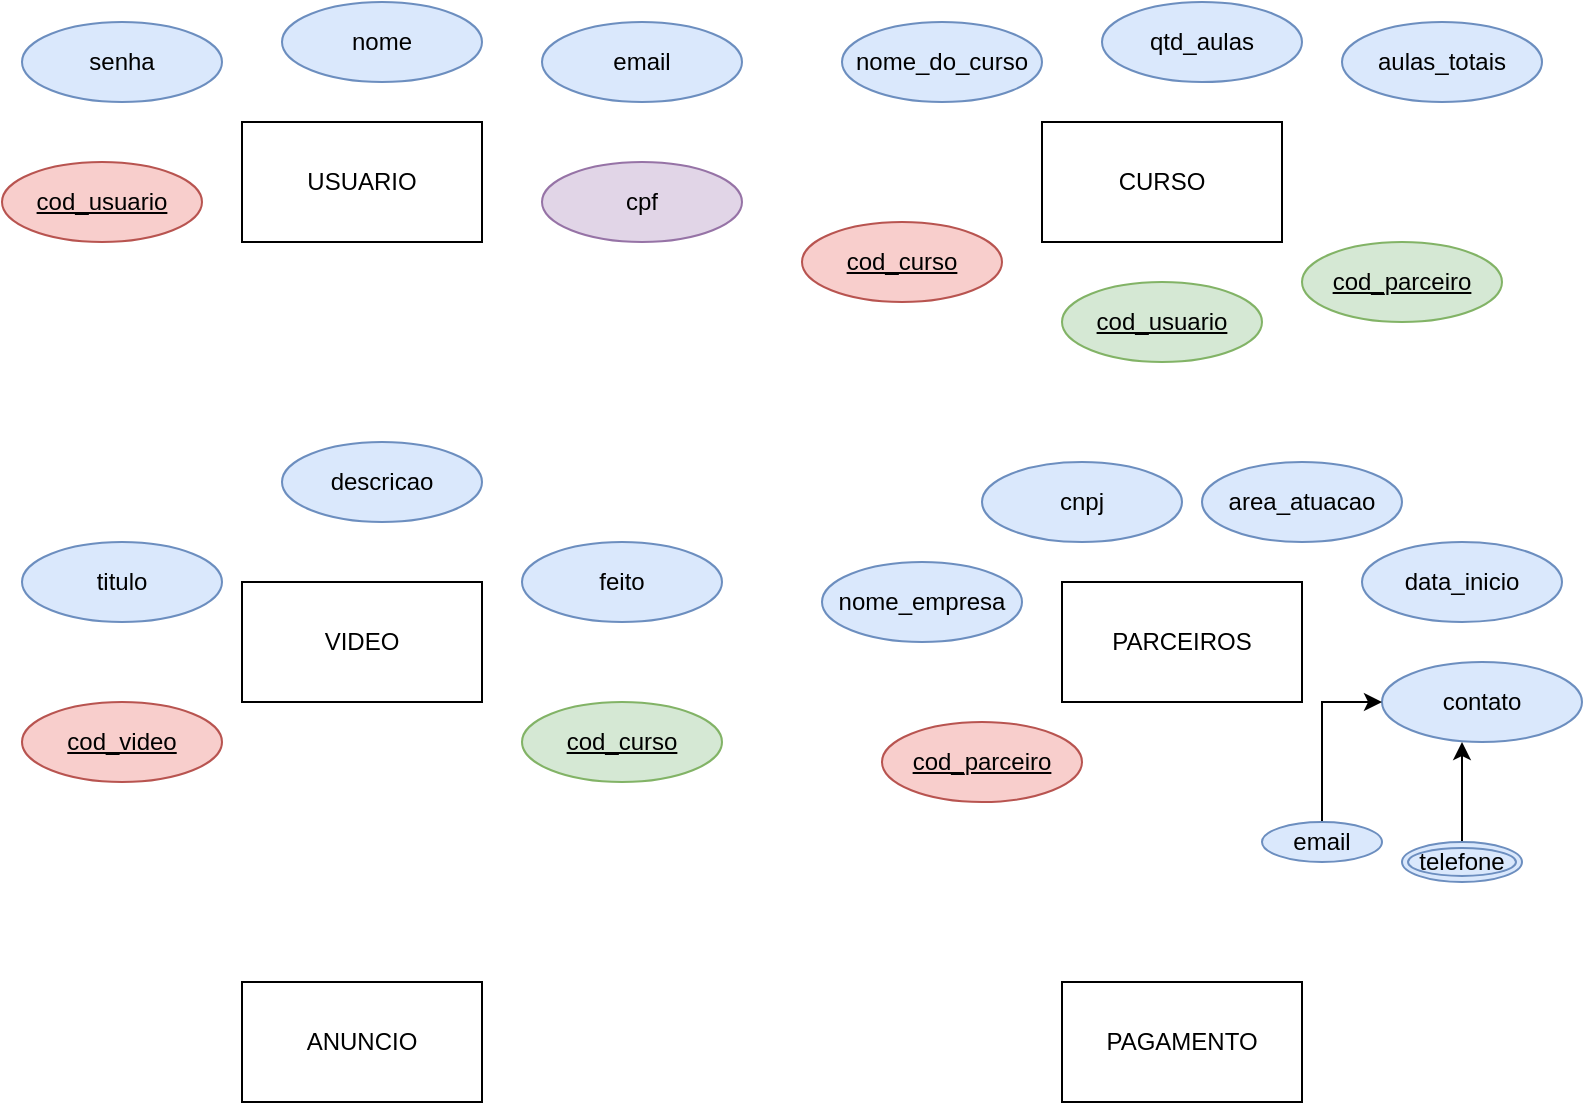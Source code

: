 <mxfile version="15.5.6" type="github">
  <diagram id="ih6JafG6nzKx1Rxnsl3B" name="Page-1">
    <mxGraphModel dx="1021" dy="529" grid="1" gridSize="10" guides="1" tooltips="1" connect="1" arrows="1" fold="1" page="1" pageScale="1" pageWidth="827" pageHeight="1169" math="0" shadow="0">
      <root>
        <mxCell id="0" />
        <mxCell id="1" parent="0" />
        <mxCell id="wT4xa7yVc8Btj3I7OYdM-1" value="USUARIO" style="rounded=0;whiteSpace=wrap;html=1;" vertex="1" parent="1">
          <mxGeometry x="140" y="110" width="120" height="60" as="geometry" />
        </mxCell>
        <mxCell id="wT4xa7yVc8Btj3I7OYdM-3" value="cod_usuario" style="ellipse;whiteSpace=wrap;html=1;align=center;fontStyle=4;fillColor=#f8cecc;strokeColor=#b85450;" vertex="1" parent="1">
          <mxGeometry x="20" y="130" width="100" height="40" as="geometry" />
        </mxCell>
        <mxCell id="wT4xa7yVc8Btj3I7OYdM-4" value="email" style="ellipse;whiteSpace=wrap;html=1;align=center;fillColor=#dae8fc;strokeColor=#6c8ebf;" vertex="1" parent="1">
          <mxGeometry x="290" y="60" width="100" height="40" as="geometry" />
        </mxCell>
        <mxCell id="wT4xa7yVc8Btj3I7OYdM-5" value="nome" style="ellipse;whiteSpace=wrap;html=1;align=center;fillColor=#dae8fc;strokeColor=#6c8ebf;" vertex="1" parent="1">
          <mxGeometry x="160" y="50" width="100" height="40" as="geometry" />
        </mxCell>
        <mxCell id="wT4xa7yVc8Btj3I7OYdM-6" value="cpf" style="ellipse;whiteSpace=wrap;html=1;align=center;fillColor=#e1d5e7;strokeColor=#9673a6;" vertex="1" parent="1">
          <mxGeometry x="290" y="130" width="100" height="40" as="geometry" />
        </mxCell>
        <mxCell id="wT4xa7yVc8Btj3I7OYdM-7" value="senha" style="ellipse;whiteSpace=wrap;html=1;align=center;fillColor=#dae8fc;strokeColor=#6c8ebf;" vertex="1" parent="1">
          <mxGeometry x="30" y="60" width="100" height="40" as="geometry" />
        </mxCell>
        <mxCell id="wT4xa7yVc8Btj3I7OYdM-9" value="CURSO" style="rounded=0;whiteSpace=wrap;html=1;" vertex="1" parent="1">
          <mxGeometry x="540" y="110" width="120" height="60" as="geometry" />
        </mxCell>
        <mxCell id="wT4xa7yVc8Btj3I7OYdM-10" value="cod_curso" style="ellipse;whiteSpace=wrap;html=1;align=center;fontStyle=4;fillColor=#f8cecc;strokeColor=#b85450;" vertex="1" parent="1">
          <mxGeometry x="420" y="160" width="100" height="40" as="geometry" />
        </mxCell>
        <mxCell id="wT4xa7yVc8Btj3I7OYdM-11" value="cod_usuario" style="ellipse;whiteSpace=wrap;html=1;align=center;fontStyle=4;fillColor=#d5e8d4;strokeColor=#82b366;" vertex="1" parent="1">
          <mxGeometry x="550" y="190" width="100" height="40" as="geometry" />
        </mxCell>
        <mxCell id="wT4xa7yVc8Btj3I7OYdM-12" value="qtd_aulas" style="ellipse;whiteSpace=wrap;html=1;align=center;fillColor=#dae8fc;strokeColor=#6c8ebf;" vertex="1" parent="1">
          <mxGeometry x="570" y="50" width="100" height="40" as="geometry" />
        </mxCell>
        <mxCell id="wT4xa7yVc8Btj3I7OYdM-16" value="&lt;span&gt;aulas_totais&lt;/span&gt;" style="ellipse;whiteSpace=wrap;html=1;align=center;fillColor=#dae8fc;strokeColor=#6c8ebf;" vertex="1" parent="1">
          <mxGeometry x="690" y="60" width="100" height="40" as="geometry" />
        </mxCell>
        <mxCell id="wT4xa7yVc8Btj3I7OYdM-17" value="VIDEO" style="rounded=0;whiteSpace=wrap;html=1;" vertex="1" parent="1">
          <mxGeometry x="140" y="340" width="120" height="60" as="geometry" />
        </mxCell>
        <mxCell id="wT4xa7yVc8Btj3I7OYdM-18" value="cod_video" style="ellipse;whiteSpace=wrap;html=1;align=center;fontStyle=4;fillColor=#f8cecc;strokeColor=#b85450;" vertex="1" parent="1">
          <mxGeometry x="30" y="400" width="100" height="40" as="geometry" />
        </mxCell>
        <mxCell id="wT4xa7yVc8Btj3I7OYdM-19" value="titulo" style="ellipse;whiteSpace=wrap;html=1;align=center;fillColor=#dae8fc;strokeColor=#6c8ebf;" vertex="1" parent="1">
          <mxGeometry x="30" y="320" width="100" height="40" as="geometry" />
        </mxCell>
        <mxCell id="wT4xa7yVc8Btj3I7OYdM-20" value="descricao" style="ellipse;whiteSpace=wrap;html=1;align=center;fillColor=#dae8fc;strokeColor=#6c8ebf;" vertex="1" parent="1">
          <mxGeometry x="160" y="270" width="100" height="40" as="geometry" />
        </mxCell>
        <mxCell id="wT4xa7yVc8Btj3I7OYdM-22" value="feito" style="ellipse;whiteSpace=wrap;html=1;align=center;fillColor=#dae8fc;strokeColor=#6c8ebf;" vertex="1" parent="1">
          <mxGeometry x="280" y="320" width="100" height="40" as="geometry" />
        </mxCell>
        <mxCell id="wT4xa7yVc8Btj3I7OYdM-24" value="PARCEIROS" style="rounded=0;whiteSpace=wrap;html=1;" vertex="1" parent="1">
          <mxGeometry x="550" y="340" width="120" height="60" as="geometry" />
        </mxCell>
        <mxCell id="wT4xa7yVc8Btj3I7OYdM-25" value="cod_parceiro" style="ellipse;whiteSpace=wrap;html=1;align=center;fontStyle=4;fillColor=#f8cecc;strokeColor=#b85450;" vertex="1" parent="1">
          <mxGeometry x="460" y="410" width="100" height="40" as="geometry" />
        </mxCell>
        <mxCell id="wT4xa7yVc8Btj3I7OYdM-27" value="cod_parceiro" style="ellipse;whiteSpace=wrap;html=1;align=center;fontStyle=4;fillColor=#d5e8d4;strokeColor=#82b366;" vertex="1" parent="1">
          <mxGeometry x="670" y="170" width="100" height="40" as="geometry" />
        </mxCell>
        <mxCell id="wT4xa7yVc8Btj3I7OYdM-28" value="ANUNCIO" style="rounded=0;whiteSpace=wrap;html=1;" vertex="1" parent="1">
          <mxGeometry x="140" y="540" width="120" height="60" as="geometry" />
        </mxCell>
        <mxCell id="wT4xa7yVc8Btj3I7OYdM-30" value="nome_empresa" style="ellipse;whiteSpace=wrap;html=1;align=center;fillColor=#dae8fc;strokeColor=#6c8ebf;" vertex="1" parent="1">
          <mxGeometry x="430" y="330" width="100" height="40" as="geometry" />
        </mxCell>
        <mxCell id="wT4xa7yVc8Btj3I7OYdM-31" value="cnpj" style="ellipse;whiteSpace=wrap;html=1;align=center;fillColor=#dae8fc;strokeColor=#6c8ebf;" vertex="1" parent="1">
          <mxGeometry x="510" y="280" width="100" height="40" as="geometry" />
        </mxCell>
        <mxCell id="wT4xa7yVc8Btj3I7OYdM-32" value="area_atuacao" style="ellipse;whiteSpace=wrap;html=1;align=center;fillColor=#dae8fc;strokeColor=#6c8ebf;" vertex="1" parent="1">
          <mxGeometry x="620" y="280" width="100" height="40" as="geometry" />
        </mxCell>
        <mxCell id="wT4xa7yVc8Btj3I7OYdM-33" value="nome_do_curso" style="ellipse;whiteSpace=wrap;html=1;align=center;fillColor=#dae8fc;strokeColor=#6c8ebf;" vertex="1" parent="1">
          <mxGeometry x="440" y="60" width="100" height="40" as="geometry" />
        </mxCell>
        <mxCell id="wT4xa7yVc8Btj3I7OYdM-35" value="cod_curso" style="ellipse;whiteSpace=wrap;html=1;align=center;fontStyle=4;fillColor=#d5e8d4;strokeColor=#82b366;" vertex="1" parent="1">
          <mxGeometry x="280" y="400" width="100" height="40" as="geometry" />
        </mxCell>
        <mxCell id="wT4xa7yVc8Btj3I7OYdM-38" value="data_inicio" style="ellipse;whiteSpace=wrap;html=1;align=center;fillColor=#dae8fc;strokeColor=#6c8ebf;" vertex="1" parent="1">
          <mxGeometry x="700" y="320" width="100" height="40" as="geometry" />
        </mxCell>
        <mxCell id="wT4xa7yVc8Btj3I7OYdM-40" value="PAGAMENTO" style="rounded=0;whiteSpace=wrap;html=1;" vertex="1" parent="1">
          <mxGeometry x="550" y="540" width="120" height="60" as="geometry" />
        </mxCell>
        <mxCell id="wT4xa7yVc8Btj3I7OYdM-42" value="contato" style="ellipse;whiteSpace=wrap;html=1;fillColor=#dae8fc;strokeColor=#6c8ebf;" vertex="1" parent="1">
          <mxGeometry x="710" y="380" width="100" height="40" as="geometry" />
        </mxCell>
        <mxCell id="wT4xa7yVc8Btj3I7OYdM-46" style="edgeStyle=orthogonalEdgeStyle;rounded=0;orthogonalLoop=1;jettySize=auto;html=1;fontSize=12;exitX=0.5;exitY=0;exitDx=0;exitDy=0;" edge="1" parent="1" source="wT4xa7yVc8Btj3I7OYdM-51">
          <mxGeometry relative="1" as="geometry">
            <mxPoint x="750" y="470" as="sourcePoint" />
            <mxPoint x="750" y="420" as="targetPoint" />
            <Array as="points">
              <mxPoint x="750" y="470" />
              <mxPoint x="750" y="420" />
            </Array>
          </mxGeometry>
        </mxCell>
        <mxCell id="wT4xa7yVc8Btj3I7OYdM-48" style="edgeStyle=orthogonalEdgeStyle;rounded=0;orthogonalLoop=1;jettySize=auto;html=1;entryX=0;entryY=0.5;entryDx=0;entryDy=0;fontSize=12;" edge="1" parent="1" source="wT4xa7yVc8Btj3I7OYdM-49" target="wT4xa7yVc8Btj3I7OYdM-42">
          <mxGeometry relative="1" as="geometry" />
        </mxCell>
        <mxCell id="wT4xa7yVc8Btj3I7OYdM-49" value="email" style="ellipse;whiteSpace=wrap;html=1;align=center;fontSize=12;fillColor=#dae8fc;strokeColor=#6c8ebf;" vertex="1" parent="1">
          <mxGeometry x="650" y="460" width="60" height="20" as="geometry" />
        </mxCell>
        <mxCell id="wT4xa7yVc8Btj3I7OYdM-51" value="telefone" style="ellipse;shape=doubleEllipse;margin=3;whiteSpace=wrap;html=1;align=center;fillColor=#dae8fc;strokeColor=#6c8ebf;" vertex="1" parent="1">
          <mxGeometry x="720" y="470" width="60" height="20" as="geometry" />
        </mxCell>
      </root>
    </mxGraphModel>
  </diagram>
</mxfile>
